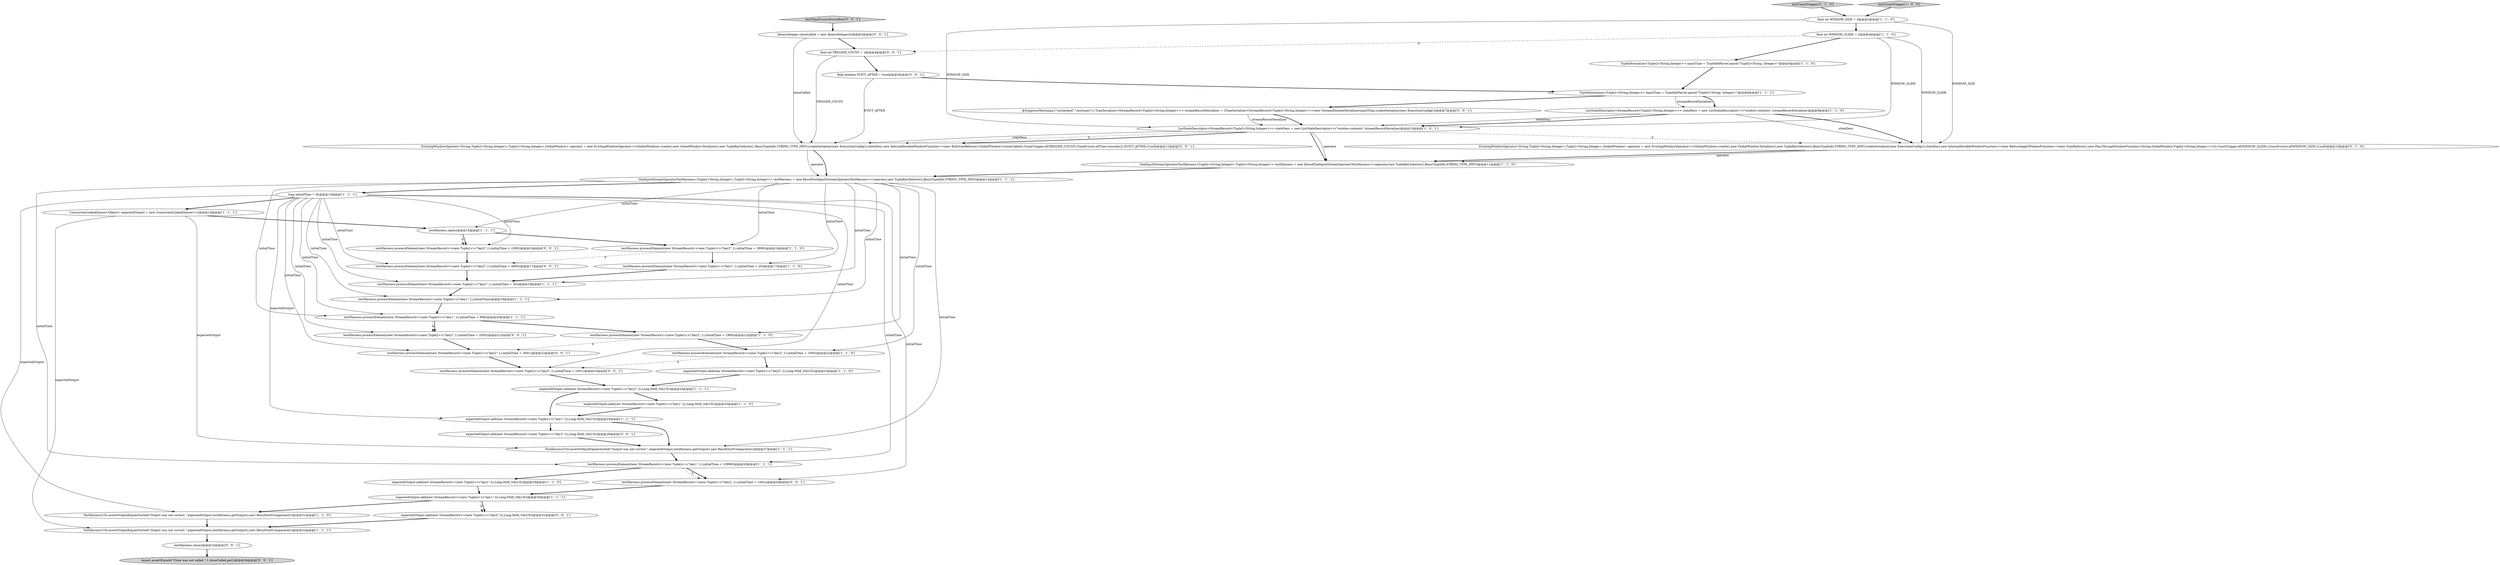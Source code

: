 digraph {
23 [style = filled, label = "expectedOutput.add(new StreamRecord<>(new Tuple2<>(\"key1\",4),Long.MAX_VALUE))@@@30@@@['1', '1', '1']", fillcolor = white, shape = ellipse image = "AAA0AAABBB1BBB"];
10 [style = filled, label = "expectedOutput.add(new StreamRecord<>(new Tuple2<>(\"key1\",4),Long.MAX_VALUE))@@@29@@@['1', '1', '0']", fillcolor = white, shape = ellipse image = "AAA0AAABBB1BBB"];
1 [style = filled, label = "expectedOutput.add(new StreamRecord<>(new Tuple2<>(\"key2\",2),Long.MAX_VALUE))@@@24@@@['1', '1', '1']", fillcolor = white, shape = ellipse image = "AAA0AAABBB1BBB"];
44 [style = filled, label = "testHarness.processElement(new StreamRecord<>(new Tuple2<>(\"key2\",1),initialTime + 4000))@@@17@@@['0', '0', '1']", fillcolor = white, shape = ellipse image = "AAA0AAABBB3BBB"];
2 [style = filled, label = "ListStateDescriptor<StreamRecord<Tuple2<String,Integer>>> stateDesc = new ListStateDescriptor<>(\"window-contents\",streamRecordSerializer)@@@9@@@['1', '1', '0']", fillcolor = white, shape = ellipse image = "AAA0AAABBB1BBB"];
25 [style = filled, label = "testHarness.processElement(new StreamRecord<>(new Tuple2<>(\"key1\",1),initialTime))@@@19@@@['1', '1', '1']", fillcolor = white, shape = ellipse image = "AAA0AAABBB1BBB"];
38 [style = filled, label = "final boolean EVICT_AFTER = true@@@5@@@['0', '0', '1']", fillcolor = white, shape = ellipse image = "AAA0AAABBB3BBB"];
32 [style = filled, label = "testHarness.processElement(new StreamRecord<>(new Tuple2<>(\"key2\",1),initialTime + 2001))@@@22@@@['0', '0', '1']", fillcolor = white, shape = ellipse image = "AAA0AAABBB3BBB"];
42 [style = filled, label = "testTimeEvictorEvictAfter['0', '0', '1']", fillcolor = lightgray, shape = diamond image = "AAA0AAABBB3BBB"];
4 [style = filled, label = "ConcurrentLinkedQueue<Object> expectedOutput = new ConcurrentLinkedQueue<>()@@@14@@@['1', '1', '1']", fillcolor = white, shape = ellipse image = "AAA0AAABBB1BBB"];
19 [style = filled, label = "TestHarnessUtil.assertOutputEqualsSorted(\"Output was not correct.\",expectedOutput,testHarness.getOutput(),new ResultSortComparator())@@@27@@@['1', '1', '1']", fillcolor = white, shape = ellipse image = "AAA0AAABBB1BBB"];
13 [style = filled, label = "OneInputStreamOperatorTestHarness<Tuple2<String,Integer>,Tuple2<String,Integer>> testHarness = new KeyedOneInputStreamOperatorTestHarness<>(operator,new TupleKeySelector(),BasicTypeInfo.STRING_TYPE_INFO)@@@11@@@['1', '1', '0']", fillcolor = white, shape = ellipse image = "AAA0AAABBB1BBB"];
22 [style = filled, label = "TestHarnessUtil.assertOutputEqualsSorted(\"Output was not correct.\",expectedOutput,testHarness.getOutput(),new ResultSortComparator())@@@31@@@['1', '1', '0']", fillcolor = white, shape = ellipse image = "AAA0AAABBB1BBB"];
35 [style = filled, label = "testHarness.processElement(new StreamRecord<>(new Tuple2<>(\"key2\",1),initialTime + 1002))@@@29@@@['0', '0', '1']", fillcolor = white, shape = ellipse image = "AAA0AAABBB3BBB"];
0 [style = filled, label = "expectedOutput.add(new StreamRecord<>(new Tuple2<>(\"key1\",2),Long.MAX_VALUE))@@@25@@@['1', '1', '0']", fillcolor = white, shape = ellipse image = "AAA0AAABBB1BBB"];
36 [style = filled, label = "testHarness.processElement(new StreamRecord<>(new Tuple2<>(\"key2\",1),initialTime + 3500))@@@21@@@['0', '0', '1']", fillcolor = white, shape = ellipse image = "AAA0AAABBB3BBB"];
14 [style = filled, label = "testHarness.processElement(new StreamRecord<>(new Tuple2<>(\"key2\",1),initialTime + 1999))@@@21@@@['1', '1', '0']", fillcolor = white, shape = ellipse image = "AAA0AAABBB1BBB"];
34 [style = filled, label = "final int TRIGGER_COUNT = 2@@@4@@@['0', '0', '1']", fillcolor = white, shape = ellipse image = "AAA0AAABBB3BBB"];
39 [style = filled, label = "testHarness.close()@@@33@@@['0', '0', '1']", fillcolor = white, shape = ellipse image = "AAA0AAABBB3BBB"];
20 [style = filled, label = "long initialTime = 0L@@@13@@@['1', '1', '1']", fillcolor = white, shape = ellipse image = "AAA0AAABBB1BBB"];
24 [style = filled, label = "TestHarnessUtil.assertOutputEqualsSorted(\"Output was not correct.\",expectedOutput,testHarness.getOutput(),new ResultSortComparator())@@@32@@@['1', '1', '1']", fillcolor = white, shape = ellipse image = "AAA0AAABBB1BBB"];
29 [style = filled, label = "testCountTrigger['0', '1', '0']", fillcolor = lightgray, shape = diamond image = "AAA0AAABBB2BBB"];
7 [style = filled, label = "testHarness.processElement(new StreamRecord<>(new Tuple2<>(\"key1\",1),initialTime + 20))@@@18@@@['1', '1', '1']", fillcolor = white, shape = ellipse image = "AAA0AAABBB1BBB"];
27 [style = filled, label = "testHarness.processElement(new StreamRecord<>(new Tuple2<>(\"key2\",1),initialTime + 3999))@@@16@@@['1', '1', '0']", fillcolor = white, shape = ellipse image = "AAA0AAABBB1BBB"];
16 [style = filled, label = "testHarness.processElement(new StreamRecord<>(new Tuple2<>(\"key1\",1),initialTime + 10999))@@@28@@@['1', '1', '1']", fillcolor = white, shape = ellipse image = "AAA0AAABBB1BBB"];
11 [style = filled, label = "TypeInformation<Tuple2<String,Integer>> inputType = TypeInfoParser.parse(\"Tuple2<String, Integer>\")@@@5@@@['1', '1', '0']", fillcolor = white, shape = ellipse image = "AAA0AAABBB1BBB"];
31 [style = filled, label = "@SuppressWarnings({\"unchecked\",\"rawtypes\"}) TypeSerializer<StreamRecord<Tuple2<String,Integer>>> streamRecordSerializer = (TypeSerializer<StreamRecord<Tuple2<String,Integer>>>)new StreamElementSerializer(inputType.createSerializer(new ExecutionConfig()))@@@7@@@['0', '0', '1']", fillcolor = white, shape = ellipse image = "AAA0AAABBB3BBB"];
33 [style = filled, label = "testHarness.processElement(new StreamRecord<>(new Tuple2<>(\"key2\",1),initialTime + 1001))@@@23@@@['0', '0', '1']", fillcolor = white, shape = ellipse image = "AAA0AAABBB3BBB"];
46 [style = filled, label = "AtomicInteger closeCalled = new AtomicInteger(0)@@@3@@@['0', '0', '1']", fillcolor = white, shape = ellipse image = "AAA0AAABBB3BBB"];
3 [style = filled, label = "testHarness.open()@@@15@@@['1', '1', '1']", fillcolor = white, shape = ellipse image = "AAA0AAABBB1BBB"];
17 [style = filled, label = "expectedOutput.add(new StreamRecord<>(new Tuple2<>(\"key1\",2),Long.MAX_VALUE))@@@25@@@['1', '1', '1']", fillcolor = white, shape = ellipse image = "AAA0AAABBB1BBB"];
30 [style = filled, label = "EvictingWindowOperator<String,Tuple2<String,Integer>,Tuple2<String,Integer>,GlobalWindow> operator = new EvictingWindowOperator<>(GlobalWindows.create(),new GlobalWindow.Serializer(),new TupleKeySelector(),BasicTypeInfo.STRING_TYPE_INFO.createSerializer(new ExecutionConfig()),stateDesc,new InternalIterableWindowFunction<>(new ReduceApplyWindowFunction<>(new SumReducer(),new PassThroughWindowFunction<String,GlobalWindow,Tuple2<String,Integer>>())),CountTrigger.of(WINDOW_SLIDE),CountEvictor.of(WINDOW_SIZE),0,null)@@@10@@@['0', '1', '0']", fillcolor = white, shape = ellipse image = "AAA1AAABBB2BBB"];
45 [style = filled, label = "Assert.assertEquals(\"Close was not called.\",1,closeCalled.get())@@@34@@@['0', '0', '1']", fillcolor = lightgray, shape = ellipse image = "AAA0AAABBB3BBB"];
6 [style = filled, label = "final int WINDOW_SIZE = 4@@@3@@@['1', '1', '0']", fillcolor = white, shape = ellipse image = "AAA0AAABBB1BBB"];
40 [style = filled, label = "EvictingWindowOperator<String,Tuple2<String,Integer>,Tuple2<String,Integer>,GlobalWindow> operator = new EvictingWindowOperator<>(GlobalWindows.create(),new GlobalWindow.Serializer(),new TupleKeySelector(),BasicTypeInfo.STRING_TYPE_INFO.createSerializer(new ExecutionConfig()),stateDesc,new InternalIterableWindowFunction<>(new RichSumReducer<GlobalWindow>(closeCalled)),CountTrigger.of(TRIGGER_COUNT),TimeEvictor.of(Time.seconds(2),EVICT_AFTER),0,null)@@@11@@@['0', '0', '1']", fillcolor = white, shape = ellipse image = "AAA0AAABBB3BBB"];
37 [style = filled, label = "expectedOutput.add(new StreamRecord<>(new Tuple2<>(\"key2\",3),Long.MAX_VALUE))@@@26@@@['0', '0', '1']", fillcolor = white, shape = ellipse image = "AAA0AAABBB3BBB"];
9 [style = filled, label = "expectedOutput.add(new StreamRecord<>(new Tuple2<>(\"key2\",2),Long.MAX_VALUE))@@@23@@@['1', '1', '0']", fillcolor = white, shape = ellipse image = "AAA0AAABBB1BBB"];
12 [style = filled, label = "testHarness.processElement(new StreamRecord<>(new Tuple2<>(\"key1\",1),initialTime + 999))@@@20@@@['1', '1', '1']", fillcolor = white, shape = ellipse image = "AAA0AAABBB1BBB"];
28 [style = filled, label = "TypeInformation<Tuple2<String,Integer>> inputType = TypeInfoParser.parse(\"Tuple2<String, Integer>\")@@@6@@@['1', '1', '1']", fillcolor = white, shape = ellipse image = "AAA0AAABBB1BBB"];
41 [style = filled, label = "expectedOutput.add(new StreamRecord<>(new Tuple2<>(\"key2\",5),Long.MAX_VALUE))@@@31@@@['0', '0', '1']", fillcolor = white, shape = ellipse image = "AAA0AAABBB3BBB"];
5 [style = filled, label = "testHarness.processElement(new StreamRecord<>(new Tuple2<>(\"key1\",1),initialTime + 20))@@@17@@@['1', '1', '0']", fillcolor = white, shape = ellipse image = "AAA0AAABBB1BBB"];
15 [style = filled, label = "OneInputStreamOperatorTestHarness<Tuple2<String,Integer>,Tuple2<String,Integer>> testHarness = new KeyedOneInputStreamOperatorTestHarness<>(operator,new TupleKeySelector(),BasicTypeInfo.STRING_TYPE_INFO)@@@12@@@['1', '1', '1']", fillcolor = white, shape = ellipse image = "AAA0AAABBB1BBB"];
8 [style = filled, label = "final int WINDOW_SLIDE = 2@@@4@@@['1', '1', '0']", fillcolor = white, shape = ellipse image = "AAA0AAABBB1BBB"];
43 [style = filled, label = "testHarness.processElement(new StreamRecord<>(new Tuple2<>(\"key2\",1),initialTime + 1000))@@@16@@@['0', '0', '1']", fillcolor = white, shape = ellipse image = "AAA0AAABBB3BBB"];
18 [style = filled, label = "testCountTrigger['1', '0', '0']", fillcolor = lightgray, shape = diamond image = "AAA0AAABBB1BBB"];
26 [style = filled, label = "ListStateDescriptor<StreamRecord<Tuple2<String,Integer>>> stateDesc = new ListStateDescriptor<>(\"window-contents\",streamRecordSerializer)@@@10@@@['1', '0', '1']", fillcolor = white, shape = ellipse image = "AAA0AAABBB1BBB"];
21 [style = filled, label = "testHarness.processElement(new StreamRecord<>(new Tuple2<>(\"key2\",1),initialTime + 1000))@@@22@@@['1', '1', '0']", fillcolor = white, shape = ellipse image = "AAA0AAABBB1BBB"];
23->22 [style = bold, label=""];
12->36 [style = dashed, label="0"];
15->5 [style = solid, label="initialTime"];
10->23 [style = bold, label=""];
20->25 [style = solid, label="initialTime"];
22->24 [style = bold, label=""];
15->16 [style = solid, label="initialTime"];
30->13 [style = bold, label=""];
6->8 [style = bold, label=""];
25->12 [style = bold, label=""];
2->26 [style = solid, label="stateDesc"];
15->7 [style = solid, label="initialTime"];
34->38 [style = bold, label=""];
20->7 [style = solid, label="initialTime"];
26->40 [style = dashed, label="0"];
29->6 [style = bold, label=""];
37->19 [style = bold, label=""];
26->40 [style = bold, label=""];
1->17 [style = bold, label=""];
26->40 [style = solid, label="stateDesc"];
20->16 [style = solid, label="initialTime"];
20->32 [style = solid, label="initialTime"];
16->35 [style = bold, label=""];
43->44 [style = bold, label=""];
4->3 [style = bold, label=""];
15->21 [style = solid, label="initialTime"];
26->30 [style = dashed, label="0"];
20->17 [style = solid, label="expectedOutput"];
15->3 [style = solid, label="initialTime"];
15->14 [style = solid, label="initialTime"];
38->28 [style = bold, label=""];
15->25 [style = solid, label="initialTime"];
2->26 [style = bold, label=""];
26->13 [style = bold, label=""];
3->43 [style = bold, label=""];
15->27 [style = solid, label="initialTime"];
41->24 [style = bold, label=""];
14->21 [style = bold, label=""];
12->14 [style = bold, label=""];
8->30 [style = solid, label="WINDOW_SLIDE"];
20->4 [style = bold, label=""];
40->15 [style = solid, label="operator"];
31->26 [style = bold, label=""];
40->15 [style = bold, label=""];
20->33 [style = solid, label="initialTime"];
6->26 [style = solid, label="WINDOW_SIZE"];
27->44 [style = dashed, label="0"];
20->12 [style = solid, label="initialTime"];
0->17 [style = bold, label=""];
35->23 [style = bold, label=""];
28->2 [style = solid, label="streamRecordSerializer"];
15->20 [style = bold, label=""];
30->13 [style = solid, label="operator"];
8->34 [style = dashed, label="0"];
15->12 [style = solid, label="initialTime"];
32->33 [style = bold, label=""];
11->28 [style = bold, label=""];
16->35 [style = dashed, label="0"];
5->7 [style = bold, label=""];
18->6 [style = bold, label=""];
1->0 [style = bold, label=""];
20->43 [style = solid, label="initialTime"];
20->22 [style = solid, label="expectedOutput"];
13->15 [style = bold, label=""];
20->35 [style = solid, label="initialTime"];
24->39 [style = bold, label=""];
26->13 [style = solid, label="operator"];
46->34 [style = bold, label=""];
17->19 [style = bold, label=""];
21->33 [style = dashed, label="0"];
2->30 [style = solid, label="stateDesc"];
3->27 [style = bold, label=""];
16->10 [style = bold, label=""];
39->45 [style = bold, label=""];
19->16 [style = bold, label=""];
23->41 [style = dashed, label="0"];
17->37 [style = bold, label=""];
14->32 [style = dashed, label="0"];
20->36 [style = solid, label="initialTime"];
20->44 [style = solid, label="initialTime"];
7->25 [style = bold, label=""];
31->26 [style = solid, label="streamRecordSerializer"];
36->32 [style = bold, label=""];
23->41 [style = bold, label=""];
21->9 [style = bold, label=""];
28->2 [style = bold, label=""];
3->43 [style = dashed, label="0"];
6->30 [style = solid, label="WINDOW_SIZE"];
28->31 [style = bold, label=""];
38->40 [style = solid, label="EVICT_AFTER"];
34->40 [style = solid, label="TRIGGER_COUNT"];
4->24 [style = solid, label="expectedOutput"];
8->26 [style = solid, label="WINDOW_SLIDE"];
46->40 [style = solid, label="closeCalled"];
15->19 [style = solid, label="initialTime"];
8->11 [style = bold, label=""];
4->19 [style = solid, label="expectedOutput"];
27->5 [style = bold, label=""];
42->46 [style = bold, label=""];
2->30 [style = bold, label=""];
44->7 [style = bold, label=""];
9->1 [style = bold, label=""];
12->36 [style = bold, label=""];
33->1 [style = bold, label=""];
}
